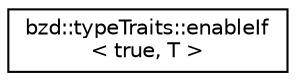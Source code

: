 digraph "Graphical Class Hierarchy"
{
  edge [fontname="Helvetica",fontsize="10",labelfontname="Helvetica",labelfontsize="10"];
  node [fontname="Helvetica",fontsize="10",shape=record];
  rankdir="LR";
  Node0 [label="bzd::typeTraits::enableIf\l\< true, T \>",height=0.2,width=0.4,color="black", fillcolor="white", style="filled",URL="$structbzd_1_1typeTraits_1_1enableIf_3_01true_00_01T_01_4.html"];
}

